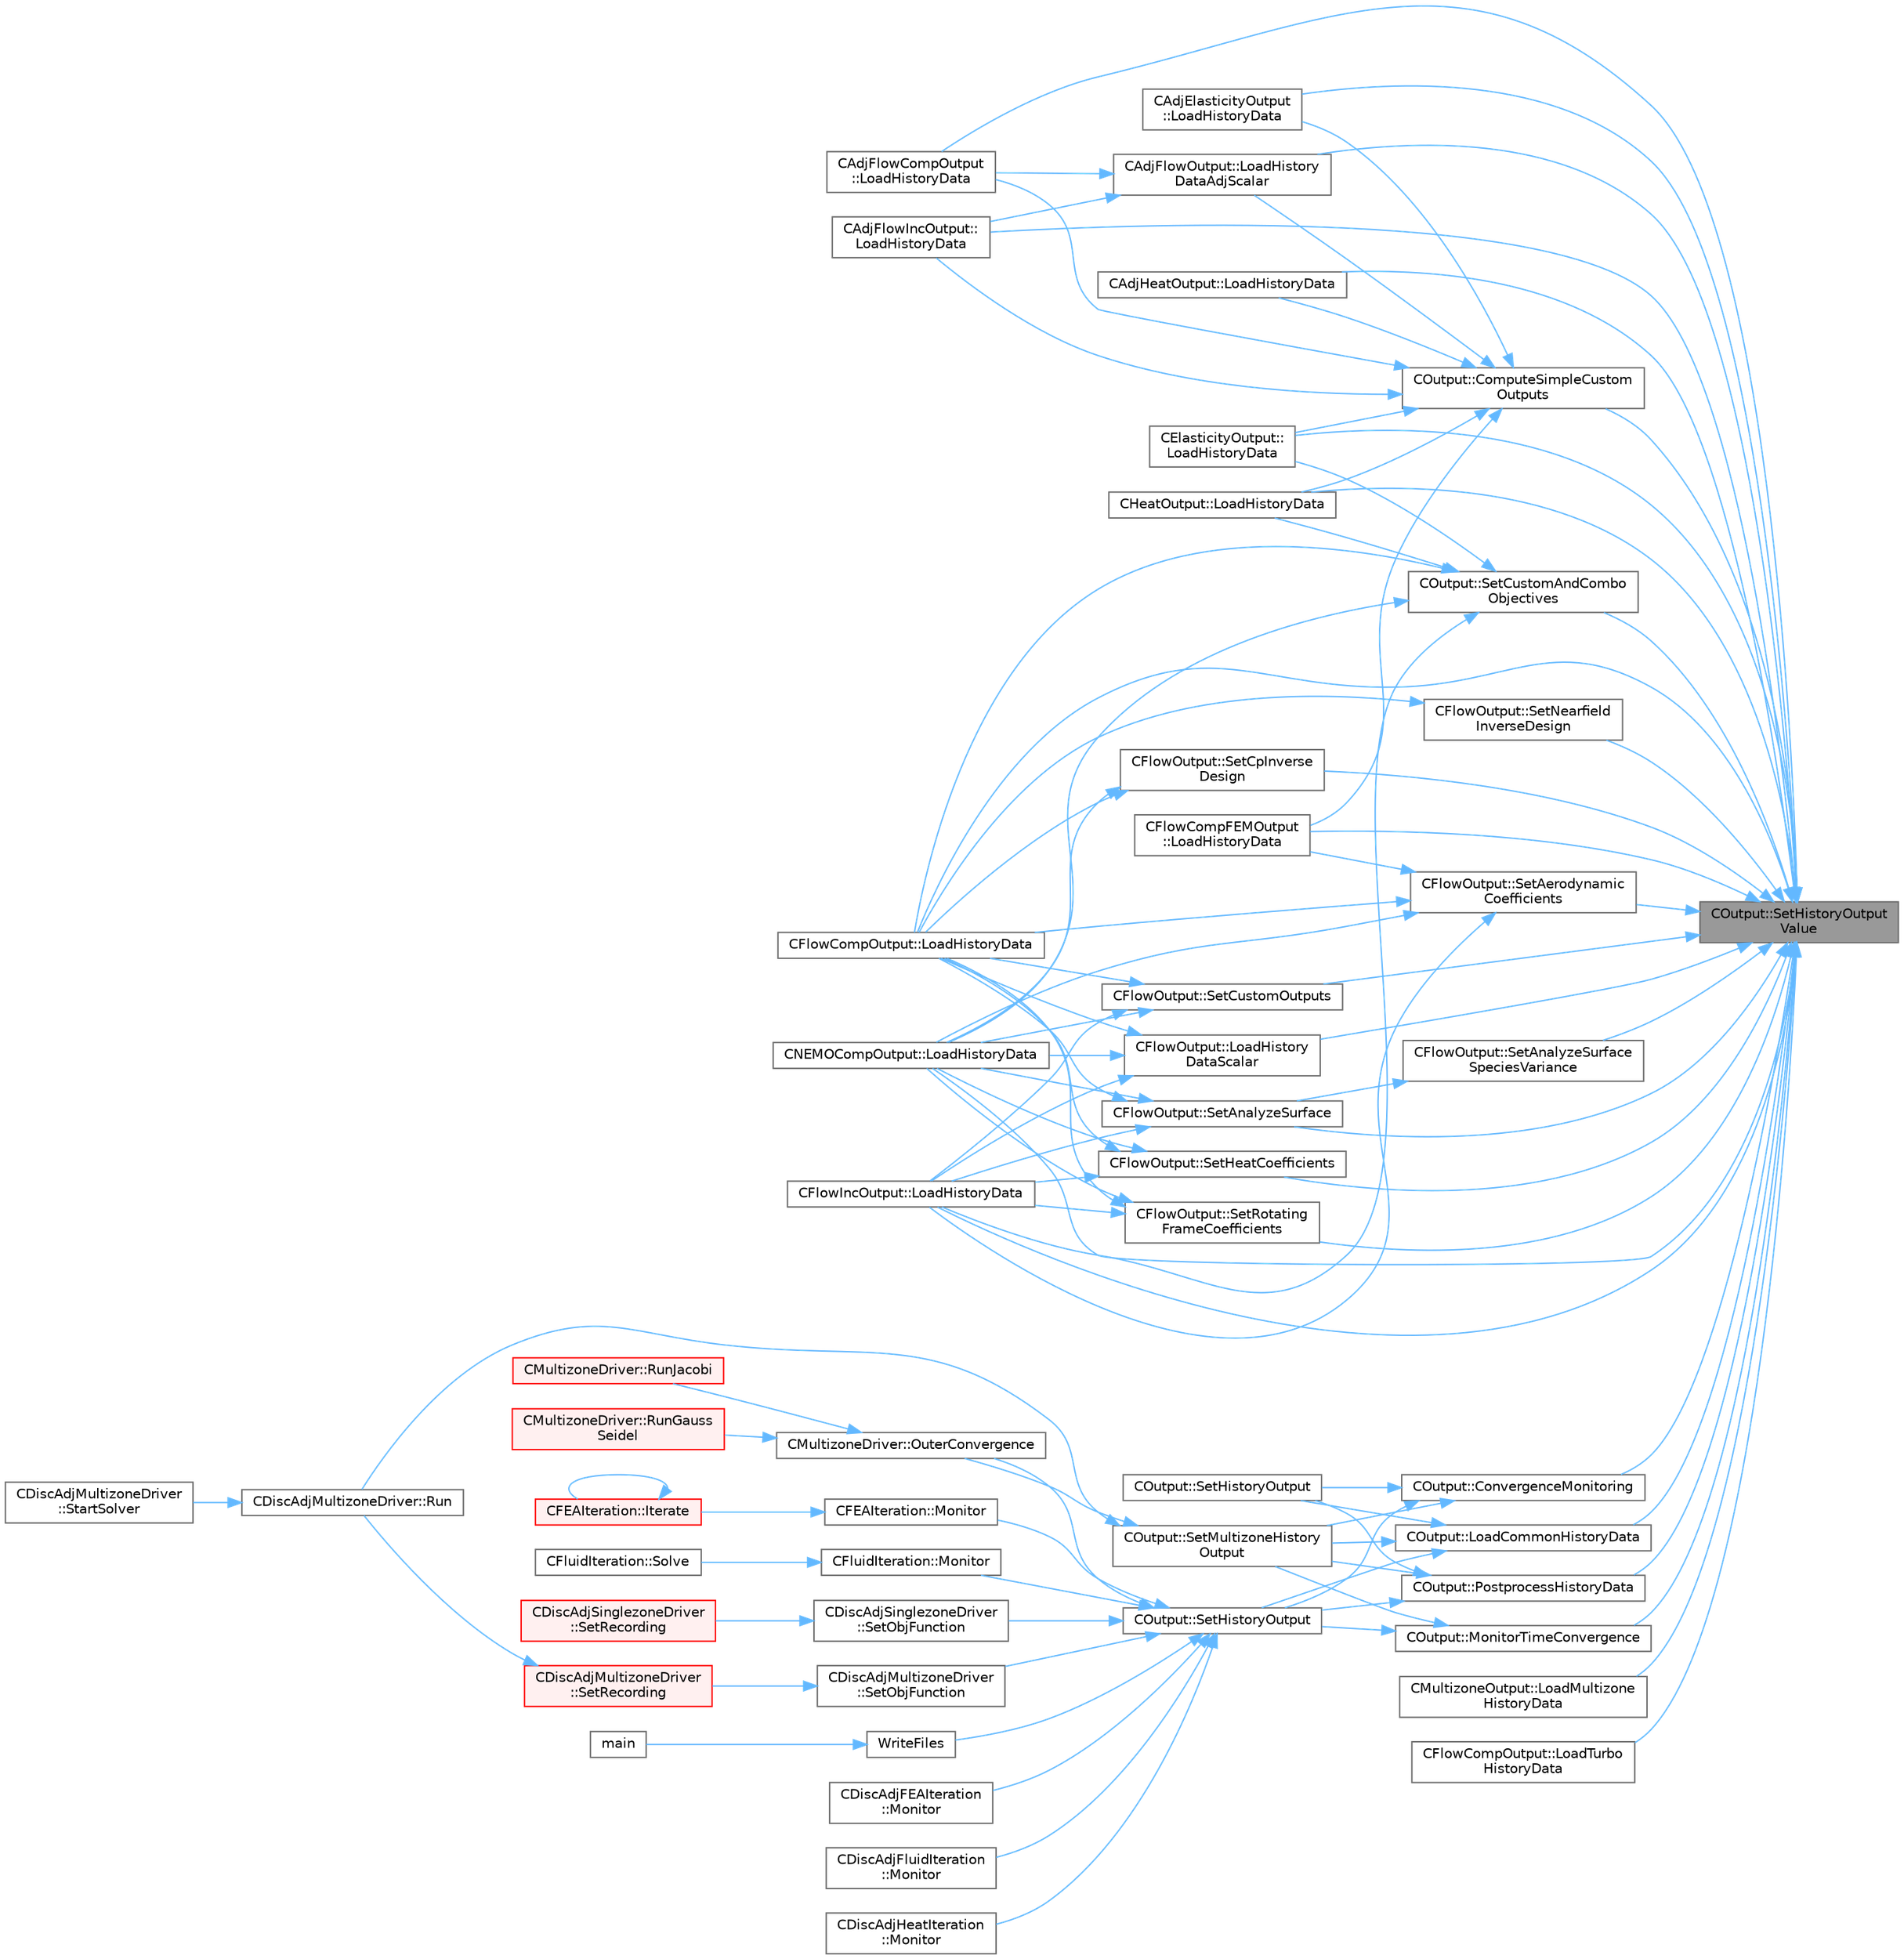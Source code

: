 digraph "COutput::SetHistoryOutputValue"
{
 // LATEX_PDF_SIZE
  bgcolor="transparent";
  edge [fontname=Helvetica,fontsize=10,labelfontname=Helvetica,labelfontsize=10];
  node [fontname=Helvetica,fontsize=10,shape=box,height=0.2,width=0.4];
  rankdir="RL";
  Node1 [id="Node000001",label="COutput::SetHistoryOutput\lValue",height=0.2,width=0.4,color="gray40", fillcolor="grey60", style="filled", fontcolor="black",tooltip="Set the value of a history output field."];
  Node1 -> Node2 [id="edge1_Node000001_Node000002",dir="back",color="steelblue1",style="solid",tooltip=" "];
  Node2 [id="Node000002",label="COutput::ComputeSimpleCustom\lOutputs",height=0.2,width=0.4,color="grey40", fillcolor="white", style="filled",URL="$classCOutput.html#aec700f872dc7bee4ca58abb7d7adf88f",tooltip="Evaluates function-type custom outputs. Derived classes can use this to compute simple expressions of..."];
  Node2 -> Node3 [id="edge2_Node000002_Node000003",dir="back",color="steelblue1",style="solid",tooltip=" "];
  Node3 [id="Node000003",label="CAdjElasticityOutput\l::LoadHistoryData",height=0.2,width=0.4,color="grey40", fillcolor="white", style="filled",URL="$classCAdjElasticityOutput.html#a2d5c7ecbb41aa56b9fd72724bff78c2a",tooltip="Load the history output field values."];
  Node2 -> Node4 [id="edge3_Node000002_Node000004",dir="back",color="steelblue1",style="solid",tooltip=" "];
  Node4 [id="Node000004",label="CAdjFlowCompOutput\l::LoadHistoryData",height=0.2,width=0.4,color="grey40", fillcolor="white", style="filled",URL="$classCAdjFlowCompOutput.html#a7485dfd1c70b7c51fbdd50b48ed47d3a",tooltip="Load the history output field values."];
  Node2 -> Node5 [id="edge4_Node000002_Node000005",dir="back",color="steelblue1",style="solid",tooltip=" "];
  Node5 [id="Node000005",label="CAdjFlowIncOutput::\lLoadHistoryData",height=0.2,width=0.4,color="grey40", fillcolor="white", style="filled",URL="$classCAdjFlowIncOutput.html#aeaa468fb58cf41f28d4fa216c4274f29",tooltip="Load the history output field values."];
  Node2 -> Node6 [id="edge5_Node000002_Node000006",dir="back",color="steelblue1",style="solid",tooltip=" "];
  Node6 [id="Node000006",label="CAdjHeatOutput::LoadHistoryData",height=0.2,width=0.4,color="grey40", fillcolor="white", style="filled",URL="$classCAdjHeatOutput.html#acf9ceddb55ca0e52f0ff1ea5b74930d7",tooltip="Load the history output field values."];
  Node2 -> Node7 [id="edge6_Node000002_Node000007",dir="back",color="steelblue1",style="solid",tooltip=" "];
  Node7 [id="Node000007",label="CElasticityOutput::\lLoadHistoryData",height=0.2,width=0.4,color="grey40", fillcolor="white", style="filled",URL="$classCElasticityOutput.html#ac3013524b0fb8f257aa9b66fd16d531d",tooltip="Load the history output field values."];
  Node2 -> Node8 [id="edge7_Node000002_Node000008",dir="back",color="steelblue1",style="solid",tooltip=" "];
  Node8 [id="Node000008",label="CFlowCompFEMOutput\l::LoadHistoryData",height=0.2,width=0.4,color="grey40", fillcolor="white", style="filled",URL="$classCFlowCompFEMOutput.html#a0a4561b8ab0dffd1052f884062fd9710",tooltip="Load the history output field values."];
  Node2 -> Node9 [id="edge8_Node000002_Node000009",dir="back",color="steelblue1",style="solid",tooltip=" "];
  Node9 [id="Node000009",label="CHeatOutput::LoadHistoryData",height=0.2,width=0.4,color="grey40", fillcolor="white", style="filled",URL="$classCHeatOutput.html#afe748d534531acb2983b6b3978e43916",tooltip="Load the history output field values."];
  Node2 -> Node10 [id="edge9_Node000002_Node000010",dir="back",color="steelblue1",style="solid",tooltip=" "];
  Node10 [id="Node000010",label="CAdjFlowOutput::LoadHistory\lDataAdjScalar",height=0.2,width=0.4,color="grey40", fillcolor="white", style="filled",URL="$classCAdjFlowOutput.html#a96478e56cca1de95842c349989f1595b",tooltip="Set all scalar (turbulence/species) history field values."];
  Node10 -> Node4 [id="edge10_Node000010_Node000004",dir="back",color="steelblue1",style="solid",tooltip=" "];
  Node10 -> Node5 [id="edge11_Node000010_Node000005",dir="back",color="steelblue1",style="solid",tooltip=" "];
  Node1 -> Node11 [id="edge12_Node000001_Node000011",dir="back",color="steelblue1",style="solid",tooltip=" "];
  Node11 [id="Node000011",label="COutput::ConvergenceMonitoring",height=0.2,width=0.4,color="grey40", fillcolor="white", style="filled",URL="$classCOutput.html#a8e7c6b3e1b544cfbb2df8aea60dfa632",tooltip="Monitor the convergence of an output field."];
  Node11 -> Node12 [id="edge13_Node000011_Node000012",dir="back",color="steelblue1",style="solid",tooltip=" "];
  Node12 [id="Node000012",label="COutput::SetHistoryOutput",height=0.2,width=0.4,color="grey40", fillcolor="white", style="filled",URL="$classCOutput.html#a9db973d29e5d1b9eff81024908201cfc",tooltip="Collects history data from the solvers and monitors the convergence. Does not write to screen or file..."];
  Node11 -> Node13 [id="edge14_Node000011_Node000013",dir="back",color="steelblue1",style="solid",tooltip=" "];
  Node13 [id="Node000013",label="COutput::SetHistoryOutput",height=0.2,width=0.4,color="grey40", fillcolor="white", style="filled",URL="$classCOutput.html#a3a35f6e09eaf499f1f709088cb80e702",tooltip="Collects history data from the solvers, monitors the convergence and writes to screen and history fil..."];
  Node13 -> Node14 [id="edge15_Node000013_Node000014",dir="back",color="steelblue1",style="solid",tooltip=" "];
  Node14 [id="Node000014",label="CDiscAdjFEAIteration\l::Monitor",height=0.2,width=0.4,color="grey40", fillcolor="white", style="filled",URL="$classCDiscAdjFEAIteration.html#ae649fc912ce2489b1356dc81330e9b17",tooltip="Monitors the convergence and other metrics for the discrete adjoint FEA problem."];
  Node13 -> Node15 [id="edge16_Node000013_Node000015",dir="back",color="steelblue1",style="solid",tooltip=" "];
  Node15 [id="Node000015",label="CDiscAdjFluidIteration\l::Monitor",height=0.2,width=0.4,color="grey40", fillcolor="white", style="filled",URL="$classCDiscAdjFluidIteration.html#afdddb208b85e5c5a4d10d071022baf1e",tooltip="Monitors the convergence and other metrics for the discrete adjoint fluid system."];
  Node13 -> Node16 [id="edge17_Node000013_Node000016",dir="back",color="steelblue1",style="solid",tooltip=" "];
  Node16 [id="Node000016",label="CDiscAdjHeatIteration\l::Monitor",height=0.2,width=0.4,color="grey40", fillcolor="white", style="filled",URL="$classCDiscAdjHeatIteration.html#a53f7a52e08573fab876dd8fb8c09254f",tooltip="Monitors the convergence and other metrics for the discrete adjoint heat problem."];
  Node13 -> Node17 [id="edge18_Node000013_Node000017",dir="back",color="steelblue1",style="solid",tooltip=" "];
  Node17 [id="Node000017",label="CFEAIteration::Monitor",height=0.2,width=0.4,color="grey40", fillcolor="white", style="filled",URL="$classCFEAIteration.html#a3039c502c1a86c2b27ca82b28cd563b3",tooltip="Monitors the convergence and other metrics for the FEM system."];
  Node17 -> Node18 [id="edge19_Node000017_Node000018",dir="back",color="steelblue1",style="solid",tooltip=" "];
  Node18 [id="Node000018",label="CFEAIteration::Iterate",height=0.2,width=0.4,color="red", fillcolor="#FFF0F0", style="filled",URL="$classCFEAIteration.html#a6f38f9de139d7ecda0d39ab13342b39a",tooltip="Perform a single iteration for structural analysis using the Finite Element Method."];
  Node18 -> Node18 [id="edge20_Node000018_Node000018",dir="back",color="steelblue1",style="solid",tooltip=" "];
  Node13 -> Node20 [id="edge21_Node000013_Node000020",dir="back",color="steelblue1",style="solid",tooltip=" "];
  Node20 [id="Node000020",label="CFluidIteration::Monitor",height=0.2,width=0.4,color="grey40", fillcolor="white", style="filled",URL="$classCFluidIteration.html#a65a5e3091a587996d2edf4c415a241f6",tooltip="Monitors the convergence and other metrics for the fluid system."];
  Node20 -> Node21 [id="edge22_Node000020_Node000021",dir="back",color="steelblue1",style="solid",tooltip=" "];
  Node21 [id="Node000021",label="CFluidIteration::Solve",height=0.2,width=0.4,color="grey40", fillcolor="white", style="filled",URL="$classCFluidIteration.html#ae4c454356af70246063fdcba4accb068",tooltip="Iterate the fluid system for a number of Inner_Iter iterations."];
  Node13 -> Node22 [id="edge23_Node000013_Node000022",dir="back",color="steelblue1",style="solid",tooltip=" "];
  Node22 [id="Node000022",label="CMultizoneDriver::OuterConvergence",height=0.2,width=0.4,color="grey40", fillcolor="white", style="filled",URL="$classCMultizoneDriver.html#ae72bb40195e4066bc4be4adfb0df29e9",tooltip="Check the convergence at the outer level."];
  Node22 -> Node23 [id="edge24_Node000022_Node000023",dir="back",color="steelblue1",style="solid",tooltip=" "];
  Node23 [id="Node000023",label="CMultizoneDriver::RunGauss\lSeidel",height=0.2,width=0.4,color="red", fillcolor="#FFF0F0", style="filled",URL="$classCMultizoneDriver.html#a264bb90660193f4c197a3b64df8ccb22",tooltip="Run a Block Gauss-Seidel iteration in all physical zones."];
  Node22 -> Node26 [id="edge25_Node000022_Node000026",dir="back",color="steelblue1",style="solid",tooltip=" "];
  Node26 [id="Node000026",label="CMultizoneDriver::RunJacobi",height=0.2,width=0.4,color="red", fillcolor="#FFF0F0", style="filled",URL="$classCMultizoneDriver.html#a6a3c67903b810b5cd8c392691ff2e86e",tooltip="Run a Block-Jacobi iteration in all physical zones."];
  Node13 -> Node27 [id="edge26_Node000013_Node000027",dir="back",color="steelblue1",style="solid",tooltip=" "];
  Node27 [id="Node000027",label="CDiscAdjMultizoneDriver\l::SetObjFunction",height=0.2,width=0.4,color="grey40", fillcolor="white", style="filled",URL="$classCDiscAdjMultizoneDriver.html#aec588aee003e08d9bf7b93f54d4735fa",tooltip="Set the objective function."];
  Node27 -> Node28 [id="edge27_Node000027_Node000028",dir="back",color="steelblue1",style="solid",tooltip=" "];
  Node28 [id="Node000028",label="CDiscAdjMultizoneDriver\l::SetRecording",height=0.2,width=0.4,color="red", fillcolor="#FFF0F0", style="filled",URL="$classCDiscAdjMultizoneDriver.html#a6858d2798084ac58973760b98cbc268d",tooltip="Record one iteration of the primal problem within each zone."];
  Node28 -> Node30 [id="edge28_Node000028_Node000030",dir="back",color="steelblue1",style="solid",tooltip=" "];
  Node30 [id="Node000030",label="CDiscAdjMultizoneDriver::Run",height=0.2,width=0.4,color="grey40", fillcolor="white", style="filled",URL="$classCDiscAdjMultizoneDriver.html#af996aecdb6d20aa4fc81c9b67295abf5",tooltip="[Overload] Run an discrete adjoint update of all solvers within multiple zones."];
  Node30 -> Node31 [id="edge29_Node000030_Node000031",dir="back",color="steelblue1",style="solid",tooltip=" "];
  Node31 [id="Node000031",label="CDiscAdjMultizoneDriver\l::StartSolver",height=0.2,width=0.4,color="grey40", fillcolor="white", style="filled",URL="$classCDiscAdjMultizoneDriver.html#a75de0a1a482ceeed4301a384f1515092",tooltip="[Overload] Launch the computation for discrete adjoint multizone problems."];
  Node13 -> Node33 [id="edge30_Node000013_Node000033",dir="back",color="steelblue1",style="solid",tooltip=" "];
  Node33 [id="Node000033",label="CDiscAdjSinglezoneDriver\l::SetObjFunction",height=0.2,width=0.4,color="grey40", fillcolor="white", style="filled",URL="$classCDiscAdjSinglezoneDriver.html#aea0513ac808106c6a92be610b3b17a6a",tooltip="Set the objective function."];
  Node33 -> Node34 [id="edge31_Node000033_Node000034",dir="back",color="steelblue1",style="solid",tooltip=" "];
  Node34 [id="Node000034",label="CDiscAdjSinglezoneDriver\l::SetRecording",height=0.2,width=0.4,color="red", fillcolor="#FFF0F0", style="filled",URL="$classCDiscAdjSinglezoneDriver.html#ac5a9bbc8bf431a06a4ec315a514c9428",tooltip="Record one iteration of a flow iteration in within multiple zones."];
  Node13 -> Node39 [id="edge32_Node000013_Node000039",dir="back",color="steelblue1",style="solid",tooltip=" "];
  Node39 [id="Node000039",label="WriteFiles",height=0.2,width=0.4,color="grey40", fillcolor="white", style="filled",URL="$SU2__SOL_8cpp.html#a43305e0af849b318ce139ccf6a164626",tooltip=" "];
  Node39 -> Node40 [id="edge33_Node000039_Node000040",dir="back",color="steelblue1",style="solid",tooltip=" "];
  Node40 [id="Node000040",label="main",height=0.2,width=0.4,color="grey40", fillcolor="white", style="filled",URL="$SU2__SOL_8cpp.html#a0ddf1224851353fc92bfbff6f499fa97",tooltip=" "];
  Node11 -> Node41 [id="edge34_Node000011_Node000041",dir="back",color="steelblue1",style="solid",tooltip=" "];
  Node41 [id="Node000041",label="COutput::SetMultizoneHistory\lOutput",height=0.2,width=0.4,color="grey40", fillcolor="white", style="filled",URL="$classCOutput.html#adab3a546cdcbe8f7123063b5489d9d2d",tooltip=" "];
  Node41 -> Node22 [id="edge35_Node000041_Node000022",dir="back",color="steelblue1",style="solid",tooltip=" "];
  Node41 -> Node30 [id="edge36_Node000041_Node000030",dir="back",color="steelblue1",style="solid",tooltip=" "];
  Node1 -> Node42 [id="edge37_Node000001_Node000042",dir="back",color="steelblue1",style="solid",tooltip=" "];
  Node42 [id="Node000042",label="COutput::LoadCommonHistoryData",height=0.2,width=0.4,color="grey40", fillcolor="white", style="filled",URL="$classCOutput.html#a6babc71093859506fc4ff953467b376f",tooltip="Load values of the history fields common for all solvers."];
  Node42 -> Node12 [id="edge38_Node000042_Node000012",dir="back",color="steelblue1",style="solid",tooltip=" "];
  Node42 -> Node13 [id="edge39_Node000042_Node000013",dir="back",color="steelblue1",style="solid",tooltip=" "];
  Node42 -> Node41 [id="edge40_Node000042_Node000041",dir="back",color="steelblue1",style="solid",tooltip=" "];
  Node1 -> Node3 [id="edge41_Node000001_Node000003",dir="back",color="steelblue1",style="solid",tooltip=" "];
  Node1 -> Node4 [id="edge42_Node000001_Node000004",dir="back",color="steelblue1",style="solid",tooltip=" "];
  Node1 -> Node5 [id="edge43_Node000001_Node000005",dir="back",color="steelblue1",style="solid",tooltip=" "];
  Node1 -> Node6 [id="edge44_Node000001_Node000006",dir="back",color="steelblue1",style="solid",tooltip=" "];
  Node1 -> Node7 [id="edge45_Node000001_Node000007",dir="back",color="steelblue1",style="solid",tooltip=" "];
  Node1 -> Node8 [id="edge46_Node000001_Node000008",dir="back",color="steelblue1",style="solid",tooltip=" "];
  Node1 -> Node43 [id="edge47_Node000001_Node000043",dir="back",color="steelblue1",style="solid",tooltip=" "];
  Node43 [id="Node000043",label="CFlowCompOutput::LoadHistoryData",height=0.2,width=0.4,color="grey40", fillcolor="white", style="filled",URL="$classCFlowCompOutput.html#a393cb19a691990ee6e88f844eccc79ed",tooltip="Load the history output field values."];
  Node1 -> Node44 [id="edge48_Node000001_Node000044",dir="back",color="steelblue1",style="solid",tooltip=" "];
  Node44 [id="Node000044",label="CFlowIncOutput::LoadHistoryData",height=0.2,width=0.4,color="grey40", fillcolor="white", style="filled",URL="$classCFlowIncOutput.html#a466112efa2e3a89cdd2456701a0480b5",tooltip="Load the history output field values."];
  Node1 -> Node9 [id="edge49_Node000001_Node000009",dir="back",color="steelblue1",style="solid",tooltip=" "];
  Node1 -> Node45 [id="edge50_Node000001_Node000045",dir="back",color="steelblue1",style="solid",tooltip=" "];
  Node45 [id="Node000045",label="CNEMOCompOutput::LoadHistoryData",height=0.2,width=0.4,color="grey40", fillcolor="white", style="filled",URL="$classCNEMOCompOutput.html#a7a9f1a32fe55e6a967a27eb38408ec99",tooltip="Load the history output field values."];
  Node1 -> Node10 [id="edge51_Node000001_Node000010",dir="back",color="steelblue1",style="solid",tooltip=" "];
  Node1 -> Node46 [id="edge52_Node000001_Node000046",dir="back",color="steelblue1",style="solid",tooltip=" "];
  Node46 [id="Node000046",label="CFlowOutput::LoadHistory\lDataScalar",height=0.2,width=0.4,color="grey40", fillcolor="white", style="filled",URL="$classCFlowOutput.html#aa5f0250da4c2c69210ca8ee77e911599",tooltip="Set all scalar (turbulence/species) history field values."];
  Node46 -> Node43 [id="edge53_Node000046_Node000043",dir="back",color="steelblue1",style="solid",tooltip=" "];
  Node46 -> Node44 [id="edge54_Node000046_Node000044",dir="back",color="steelblue1",style="solid",tooltip=" "];
  Node46 -> Node45 [id="edge55_Node000046_Node000045",dir="back",color="steelblue1",style="solid",tooltip=" "];
  Node1 -> Node47 [id="edge56_Node000001_Node000047",dir="back",color="steelblue1",style="solid",tooltip=" "];
  Node47 [id="Node000047",label="CMultizoneOutput::LoadMultizone\lHistoryData",height=0.2,width=0.4,color="grey40", fillcolor="white", style="filled",URL="$classCMultizoneOutput.html#acf7815f3b2d7f7cf528d43340fbd5239",tooltip="Load the multizone history output field values."];
  Node1 -> Node48 [id="edge57_Node000001_Node000048",dir="back",color="steelblue1",style="solid",tooltip=" "];
  Node48 [id="Node000048",label="CFlowCompOutput::LoadTurbo\lHistoryData",height=0.2,width=0.4,color="grey40", fillcolor="white", style="filled",URL="$classCFlowCompOutput.html#a01eca8bf574c1167a59271f5bc2e3195",tooltip="Loads the turboperformacne history data."];
  Node1 -> Node49 [id="edge58_Node000001_Node000049",dir="back",color="steelblue1",style="solid",tooltip=" "];
  Node49 [id="Node000049",label="COutput::MonitorTimeConvergence",height=0.2,width=0.4,color="grey40", fillcolor="white", style="filled",URL="$classCOutput.html#abf0226a5664f3309f2b7e1b4be6296c2",tooltip="Monitor the time convergence of the specified windowed-time-averaged ouput."];
  Node49 -> Node13 [id="edge59_Node000049_Node000013",dir="back",color="steelblue1",style="solid",tooltip=" "];
  Node49 -> Node41 [id="edge60_Node000049_Node000041",dir="back",color="steelblue1",style="solid",tooltip=" "];
  Node1 -> Node50 [id="edge61_Node000001_Node000050",dir="back",color="steelblue1",style="solid",tooltip=" "];
  Node50 [id="Node000050",label="COutput::PostprocessHistoryData",height=0.2,width=0.4,color="grey40", fillcolor="white", style="filled",URL="$classCOutput.html#ac02c6daceb4e9d22890e56a7f7a55671",tooltip="Postprocess_HistoryData."];
  Node50 -> Node12 [id="edge62_Node000050_Node000012",dir="back",color="steelblue1",style="solid",tooltip=" "];
  Node50 -> Node13 [id="edge63_Node000050_Node000013",dir="back",color="steelblue1",style="solid",tooltip=" "];
  Node50 -> Node41 [id="edge64_Node000050_Node000041",dir="back",color="steelblue1",style="solid",tooltip=" "];
  Node1 -> Node51 [id="edge65_Node000001_Node000051",dir="back",color="steelblue1",style="solid",tooltip=" "];
  Node51 [id="Node000051",label="CFlowOutput::SetAerodynamic\lCoefficients",height=0.2,width=0.4,color="grey40", fillcolor="white", style="filled",URL="$classCFlowOutput.html#a9f4b0e5d37d13ef19e97ef12de67a78b",tooltip="Set the value of the aerodynamic coefficients."];
  Node51 -> Node8 [id="edge66_Node000051_Node000008",dir="back",color="steelblue1",style="solid",tooltip=" "];
  Node51 -> Node43 [id="edge67_Node000051_Node000043",dir="back",color="steelblue1",style="solid",tooltip=" "];
  Node51 -> Node44 [id="edge68_Node000051_Node000044",dir="back",color="steelblue1",style="solid",tooltip=" "];
  Node51 -> Node45 [id="edge69_Node000051_Node000045",dir="back",color="steelblue1",style="solid",tooltip=" "];
  Node1 -> Node52 [id="edge70_Node000001_Node000052",dir="back",color="steelblue1",style="solid",tooltip=" "];
  Node52 [id="Node000052",label="CFlowOutput::SetAnalyzeSurface",height=0.2,width=0.4,color="grey40", fillcolor="white", style="filled",URL="$classCFlowOutput.html#ad5ff0360271937e65692893a69b4923a",tooltip="Set flow surface output field values."];
  Node52 -> Node43 [id="edge71_Node000052_Node000043",dir="back",color="steelblue1",style="solid",tooltip=" "];
  Node52 -> Node44 [id="edge72_Node000052_Node000044",dir="back",color="steelblue1",style="solid",tooltip=" "];
  Node52 -> Node45 [id="edge73_Node000052_Node000045",dir="back",color="steelblue1",style="solid",tooltip=" "];
  Node1 -> Node53 [id="edge74_Node000001_Node000053",dir="back",color="steelblue1",style="solid",tooltip=" "];
  Node53 [id="Node000053",label="CFlowOutput::SetAnalyzeSurface\lSpeciesVariance",height=0.2,width=0.4,color="grey40", fillcolor="white", style="filled",URL="$classCFlowOutput.html#a4bd115388d2f113a88e74190eb69414b",tooltip="Compute and Set flow species variance output field values."];
  Node53 -> Node52 [id="edge75_Node000053_Node000052",dir="back",color="steelblue1",style="solid",tooltip=" "];
  Node1 -> Node54 [id="edge76_Node000001_Node000054",dir="back",color="steelblue1",style="solid",tooltip=" "];
  Node54 [id="Node000054",label="CFlowOutput::SetCpInverse\lDesign",height=0.2,width=0.4,color="grey40", fillcolor="white", style="filled",URL="$classCFlowOutput.html#adffbcc2eda3edac643440bdf7e96415d",tooltip="Set CP inverse design output field values (and also into the solver)."];
  Node54 -> Node43 [id="edge77_Node000054_Node000043",dir="back",color="steelblue1",style="solid",tooltip=" "];
  Node54 -> Node45 [id="edge78_Node000054_Node000045",dir="back",color="steelblue1",style="solid",tooltip=" "];
  Node1 -> Node55 [id="edge79_Node000001_Node000055",dir="back",color="steelblue1",style="solid",tooltip=" "];
  Node55 [id="Node000055",label="COutput::SetCustomAndCombo\lObjectives",height=0.2,width=0.4,color="grey40", fillcolor="white", style="filled",URL="$classCOutput.html#abb23d5bfc9544d83967fc40c4d8f5944",tooltip="Computes the custom and combo objectives."];
  Node55 -> Node7 [id="edge80_Node000055_Node000007",dir="back",color="steelblue1",style="solid",tooltip=" "];
  Node55 -> Node43 [id="edge81_Node000055_Node000043",dir="back",color="steelblue1",style="solid",tooltip=" "];
  Node55 -> Node44 [id="edge82_Node000055_Node000044",dir="back",color="steelblue1",style="solid",tooltip=" "];
  Node55 -> Node9 [id="edge83_Node000055_Node000009",dir="back",color="steelblue1",style="solid",tooltip=" "];
  Node55 -> Node45 [id="edge84_Node000055_Node000045",dir="back",color="steelblue1",style="solid",tooltip=" "];
  Node1 -> Node56 [id="edge85_Node000001_Node000056",dir="back",color="steelblue1",style="solid",tooltip=" "];
  Node56 [id="Node000056",label="CFlowOutput::SetCustomOutputs",height=0.2,width=0.4,color="grey40", fillcolor="white", style="filled",URL="$classCFlowOutput.html#a2f101e402b711b0692b1aa82e018e7c1",tooltip="Compute the custom outputs."];
  Node56 -> Node43 [id="edge86_Node000056_Node000043",dir="back",color="steelblue1",style="solid",tooltip=" "];
  Node56 -> Node44 [id="edge87_Node000056_Node000044",dir="back",color="steelblue1",style="solid",tooltip=" "];
  Node56 -> Node45 [id="edge88_Node000056_Node000045",dir="back",color="steelblue1",style="solid",tooltip=" "];
  Node1 -> Node57 [id="edge89_Node000001_Node000057",dir="back",color="steelblue1",style="solid",tooltip=" "];
  Node57 [id="Node000057",label="CFlowOutput::SetHeatCoefficients",height=0.2,width=0.4,color="grey40", fillcolor="white", style="filled",URL="$classCFlowOutput.html#aefd45cc40b9f770eef24efd9c5ab19c7",tooltip="Set the value of the heat flux coefficients."];
  Node57 -> Node43 [id="edge90_Node000057_Node000043",dir="back",color="steelblue1",style="solid",tooltip=" "];
  Node57 -> Node44 [id="edge91_Node000057_Node000044",dir="back",color="steelblue1",style="solid",tooltip=" "];
  Node57 -> Node45 [id="edge92_Node000057_Node000045",dir="back",color="steelblue1",style="solid",tooltip=" "];
  Node1 -> Node58 [id="edge93_Node000001_Node000058",dir="back",color="steelblue1",style="solid",tooltip=" "];
  Node58 [id="Node000058",label="CFlowOutput::SetNearfield\lInverseDesign",height=0.2,width=0.4,color="grey40", fillcolor="white", style="filled",URL="$classCFlowOutput.html#a2167086849749769f93a0078f738c1e2",tooltip="Set nearfield inverse design output field values (and also into the solver)."];
  Node58 -> Node43 [id="edge94_Node000058_Node000043",dir="back",color="steelblue1",style="solid",tooltip=" "];
  Node1 -> Node59 [id="edge95_Node000001_Node000059",dir="back",color="steelblue1",style="solid",tooltip=" "];
  Node59 [id="Node000059",label="CFlowOutput::SetRotating\lFrameCoefficients",height=0.2,width=0.4,color="grey40", fillcolor="white", style="filled",URL="$classCFlowOutput.html#a33319295f8a12865930ed4c75ac7d210",tooltip="Set the value of the rotating frame coefficients (CT, CQ and CMerit)."];
  Node59 -> Node43 [id="edge96_Node000059_Node000043",dir="back",color="steelblue1",style="solid",tooltip=" "];
  Node59 -> Node44 [id="edge97_Node000059_Node000044",dir="back",color="steelblue1",style="solid",tooltip=" "];
  Node59 -> Node45 [id="edge98_Node000059_Node000045",dir="back",color="steelblue1",style="solid",tooltip=" "];
}
